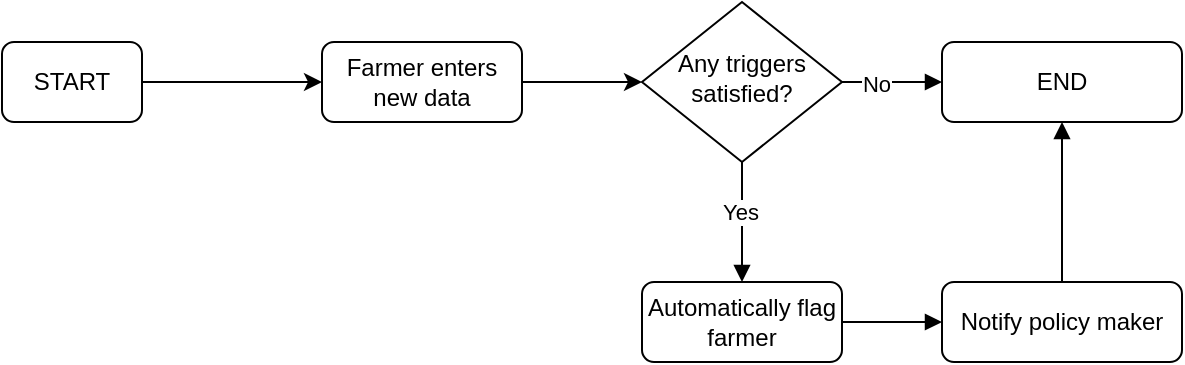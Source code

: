 <mxfile version="15.9.6" type="device"><diagram id="eBLUPr9ihTRQFnsip527" name="Page-1"><mxGraphModel dx="1788" dy="1104" grid="1" gridSize="10" guides="1" tooltips="1" connect="1" arrows="1" fold="1" page="1" pageScale="1" pageWidth="850" pageHeight="1100" math="0" shadow="0"><root><mxCell id="0"/><mxCell id="1" parent="0"/><mxCell id="vFhU7AMTS1suPmRXaVfk-1" style="edgeStyle=orthogonalEdgeStyle;rounded=0;orthogonalLoop=1;jettySize=auto;html=1;exitX=0.5;exitY=1;exitDx=0;exitDy=0;entryX=0.5;entryY=0;entryDx=0;entryDy=0;endArrow=block;endFill=1;" parent="1" source="vFhU7AMTS1suPmRXaVfk-5" target="vFhU7AMTS1suPmRXaVfk-7" edge="1"><mxGeometry relative="1" as="geometry"/></mxCell><mxCell id="vFhU7AMTS1suPmRXaVfk-2" value="Yes" style="edgeLabel;html=1;align=center;verticalAlign=middle;resizable=0;points=[];" parent="vFhU7AMTS1suPmRXaVfk-1" vertex="1" connectable="0"><mxGeometry x="-0.179" y="-1" relative="1" as="geometry"><mxPoint as="offset"/></mxGeometry></mxCell><mxCell id="vFhU7AMTS1suPmRXaVfk-3" style="edgeStyle=orthogonalEdgeStyle;rounded=0;orthogonalLoop=1;jettySize=auto;html=1;exitX=1;exitY=0.5;exitDx=0;exitDy=0;entryX=0;entryY=0.5;entryDx=0;entryDy=0;endArrow=block;endFill=1;" parent="1" source="vFhU7AMTS1suPmRXaVfk-5" target="vFhU7AMTS1suPmRXaVfk-12" edge="1"><mxGeometry relative="1" as="geometry"/></mxCell><mxCell id="vFhU7AMTS1suPmRXaVfk-4" value="No" style="edgeLabel;html=1;align=center;verticalAlign=middle;resizable=0;points=[];" parent="vFhU7AMTS1suPmRXaVfk-3" vertex="1" connectable="0"><mxGeometry x="-0.344" y="-1" relative="1" as="geometry"><mxPoint as="offset"/></mxGeometry></mxCell><mxCell id="vFhU7AMTS1suPmRXaVfk-5" value="Any triggers satisfied?" style="rhombus;whiteSpace=wrap;html=1;shadow=0;fontFamily=Helvetica;fontSize=12;align=center;strokeWidth=1;spacing=6;spacingTop=-4;" parent="1" vertex="1"><mxGeometry x="330" y="20" width="100" height="80" as="geometry"/></mxCell><mxCell id="vFhU7AMTS1suPmRXaVfk-6" style="edgeStyle=orthogonalEdgeStyle;rounded=0;orthogonalLoop=1;jettySize=auto;html=1;endArrow=block;endFill=1;" parent="1" source="vFhU7AMTS1suPmRXaVfk-7" target="vFhU7AMTS1suPmRXaVfk-9" edge="1"><mxGeometry relative="1" as="geometry"/></mxCell><mxCell id="vFhU7AMTS1suPmRXaVfk-7" value="Automatically flag farmer" style="rounded=1;whiteSpace=wrap;html=1;fontSize=12;glass=0;strokeWidth=1;shadow=0;" parent="1" vertex="1"><mxGeometry x="330" y="160" width="100" height="40" as="geometry"/></mxCell><mxCell id="vFhU7AMTS1suPmRXaVfk-8" style="edgeStyle=orthogonalEdgeStyle;rounded=0;orthogonalLoop=1;jettySize=auto;html=1;entryX=0.5;entryY=1;entryDx=0;entryDy=0;endArrow=block;endFill=1;" parent="1" source="vFhU7AMTS1suPmRXaVfk-9" target="vFhU7AMTS1suPmRXaVfk-12" edge="1"><mxGeometry relative="1" as="geometry"/></mxCell><mxCell id="vFhU7AMTS1suPmRXaVfk-9" value="Notify policy maker" style="rounded=1;whiteSpace=wrap;html=1;fontSize=12;glass=0;strokeWidth=1;shadow=0;" parent="1" vertex="1"><mxGeometry x="480" y="160" width="120" height="40" as="geometry"/></mxCell><mxCell id="vFhU7AMTS1suPmRXaVfk-10" style="edgeStyle=orthogonalEdgeStyle;rounded=0;orthogonalLoop=1;jettySize=auto;html=1;" parent="1" source="vFhU7AMTS1suPmRXaVfk-11" target="vFhU7AMTS1suPmRXaVfk-5" edge="1"><mxGeometry relative="1" as="geometry"/></mxCell><mxCell id="vFhU7AMTS1suPmRXaVfk-11" value="Farmer enters new data" style="rounded=1;whiteSpace=wrap;html=1;fontSize=12;glass=0;strokeWidth=1;shadow=0;" parent="1" vertex="1"><mxGeometry x="170" y="40" width="100" height="40" as="geometry"/></mxCell><mxCell id="vFhU7AMTS1suPmRXaVfk-12" value="END" style="rounded=1;whiteSpace=wrap;html=1;fontSize=12;glass=0;strokeWidth=1;shadow=0;" parent="1" vertex="1"><mxGeometry x="480" y="40" width="120" height="40" as="geometry"/></mxCell><mxCell id="vFhU7AMTS1suPmRXaVfk-13" style="edgeStyle=orthogonalEdgeStyle;rounded=0;orthogonalLoop=1;jettySize=auto;html=1;exitX=1;exitY=0.5;exitDx=0;exitDy=0;" parent="1" source="vFhU7AMTS1suPmRXaVfk-14" target="vFhU7AMTS1suPmRXaVfk-11" edge="1"><mxGeometry relative="1" as="geometry"/></mxCell><mxCell id="vFhU7AMTS1suPmRXaVfk-14" value="START" style="rounded=1;whiteSpace=wrap;html=1;fontSize=12;glass=0;strokeWidth=1;shadow=0;" parent="1" vertex="1"><mxGeometry x="10" y="40" width="70" height="40" as="geometry"/></mxCell></root></mxGraphModel></diagram></mxfile>